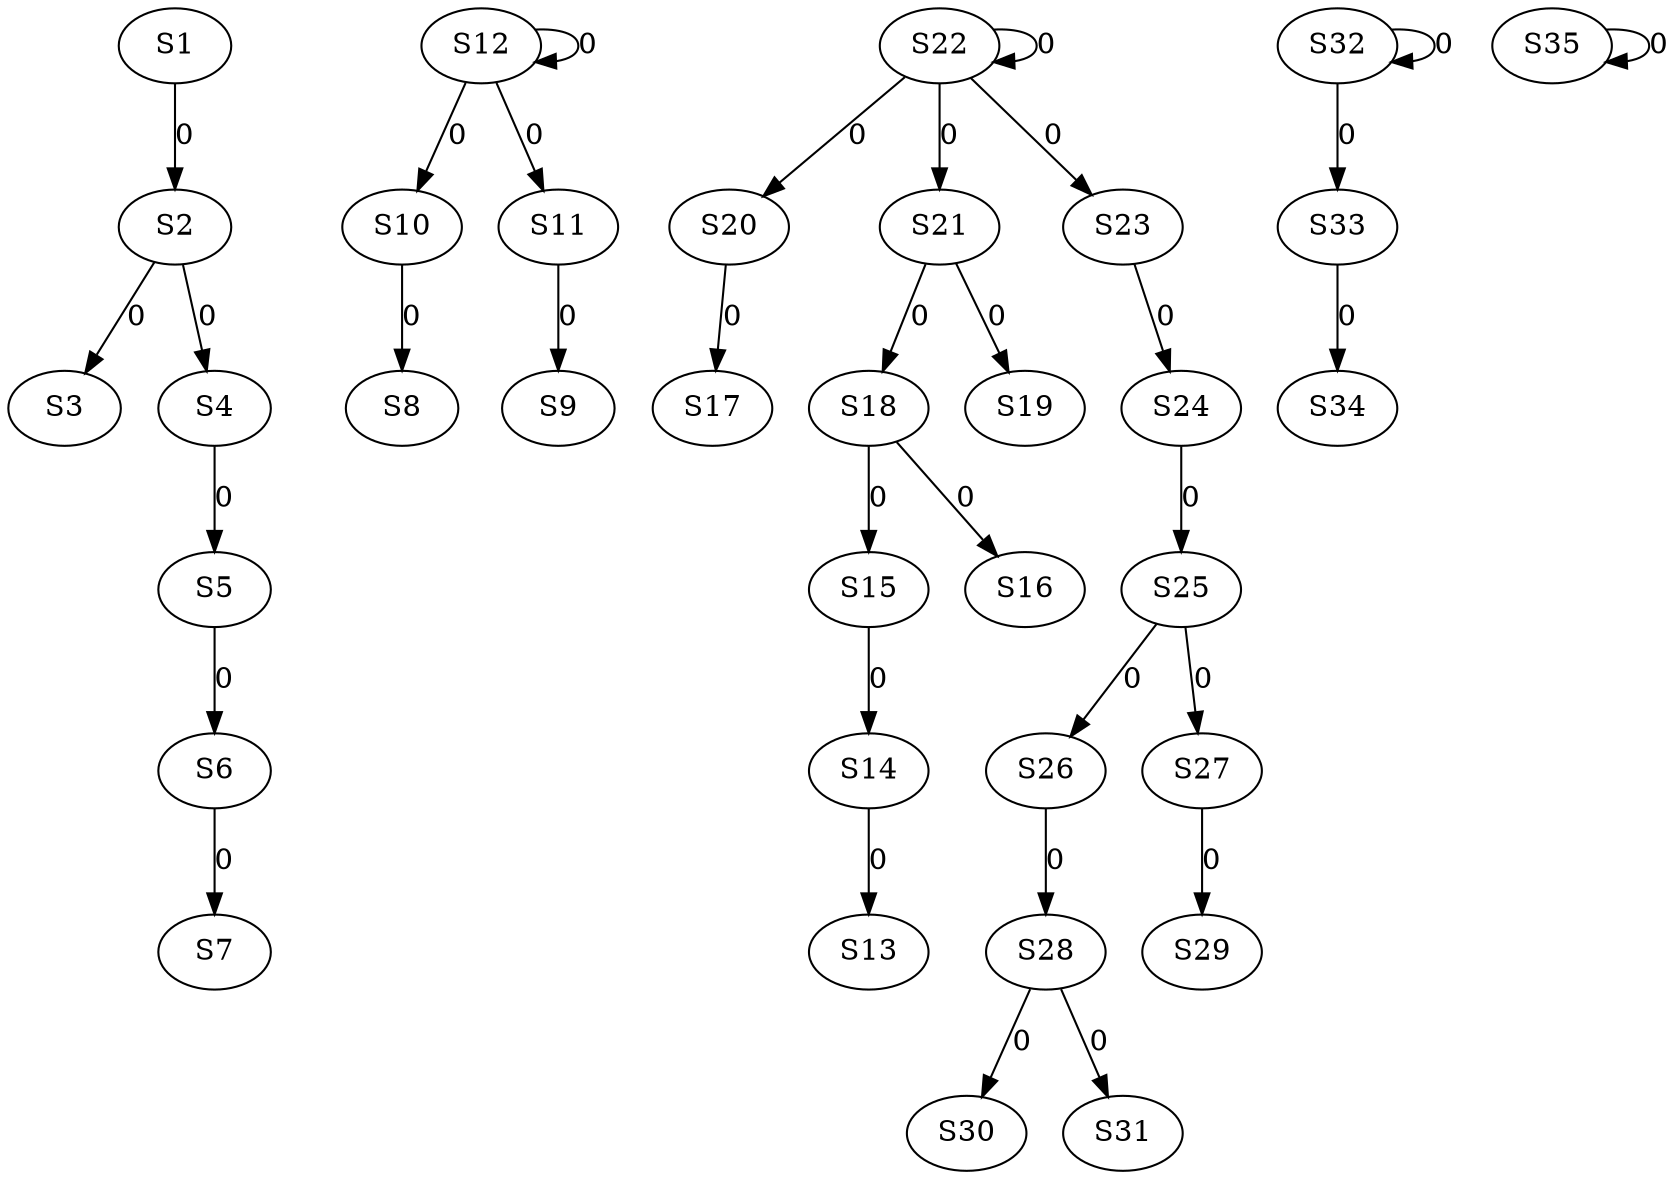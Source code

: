 strict digraph {
	S1 -> S2 [ label = 0 ];
	S2 -> S3 [ label = 0 ];
	S2 -> S4 [ label = 0 ];
	S4 -> S5 [ label = 0 ];
	S5 -> S6 [ label = 0 ];
	S6 -> S7 [ label = 0 ];
	S10 -> S8 [ label = 0 ];
	S11 -> S9 [ label = 0 ];
	S12 -> S10 [ label = 0 ];
	S12 -> S11 [ label = 0 ];
	S12 -> S12 [ label = 0 ];
	S14 -> S13 [ label = 0 ];
	S15 -> S14 [ label = 0 ];
	S18 -> S15 [ label = 0 ];
	S18 -> S16 [ label = 0 ];
	S20 -> S17 [ label = 0 ];
	S21 -> S18 [ label = 0 ];
	S21 -> S19 [ label = 0 ];
	S22 -> S20 [ label = 0 ];
	S22 -> S21 [ label = 0 ];
	S22 -> S22 [ label = 0 ];
	S22 -> S23 [ label = 0 ];
	S23 -> S24 [ label = 0 ];
	S24 -> S25 [ label = 0 ];
	S25 -> S26 [ label = 0 ];
	S25 -> S27 [ label = 0 ];
	S26 -> S28 [ label = 0 ];
	S27 -> S29 [ label = 0 ];
	S28 -> S30 [ label = 0 ];
	S28 -> S31 [ label = 0 ];
	S32 -> S32 [ label = 0 ];
	S32 -> S33 [ label = 0 ];
	S33 -> S34 [ label = 0 ];
	S35 -> S35 [ label = 0 ];
}
